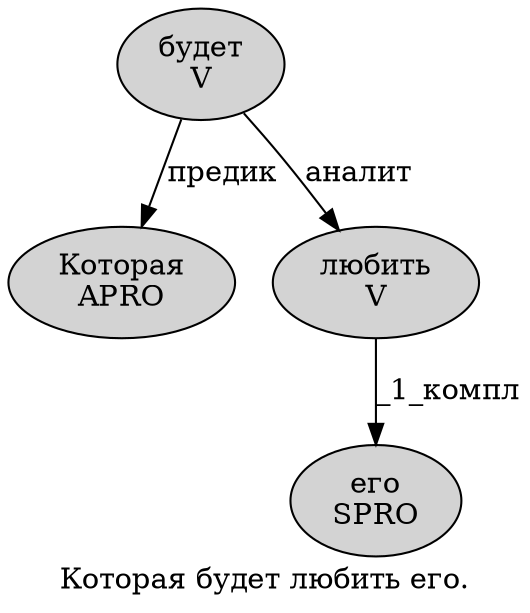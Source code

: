 digraph SENTENCE_446 {
	graph [label="Которая будет любить его."]
	node [style=filled]
		0 [label="Которая
APRO" color="" fillcolor=lightgray penwidth=1 shape=ellipse]
		1 [label="будет
V" color="" fillcolor=lightgray penwidth=1 shape=ellipse]
		2 [label="любить
V" color="" fillcolor=lightgray penwidth=1 shape=ellipse]
		3 [label="его
SPRO" color="" fillcolor=lightgray penwidth=1 shape=ellipse]
			1 -> 0 [label="предик"]
			1 -> 2 [label="аналит"]
			2 -> 3 [label="_1_компл"]
}